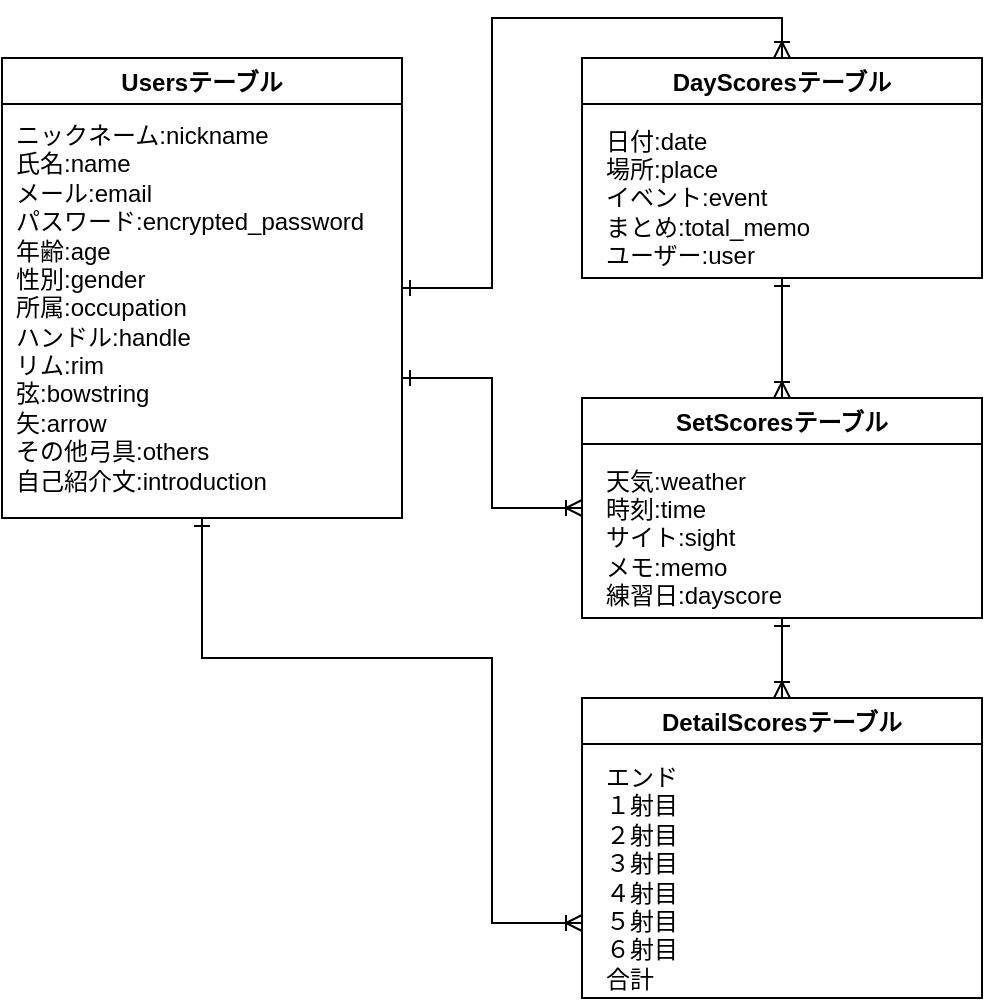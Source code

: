 <mxfile>
    <diagram id="OwgL1q6MllxL9iL4HJSt" name="ページ1">
        <mxGraphModel dx="728" dy="680" grid="1" gridSize="10" guides="1" tooltips="1" connect="1" arrows="1" fold="1" page="1" pageScale="1" pageWidth="827" pageHeight="1169" math="0" shadow="0">
            <root>
                <mxCell id="0"/>
                <mxCell id="1" parent="0"/>
                <mxCell id="12" value="" style="edgeStyle=orthogonalEdgeStyle;rounded=0;orthogonalLoop=1;jettySize=auto;html=1;entryX=0.5;entryY=0;entryDx=0;entryDy=0;endArrow=ERoneToMany;endFill=0;startArrow=ERone;startFill=0;" edge="1" parent="1" source="2" target="6">
                    <mxGeometry relative="1" as="geometry"/>
                </mxCell>
                <mxCell id="22" style="edgeStyle=orthogonalEdgeStyle;rounded=0;orthogonalLoop=1;jettySize=auto;html=1;entryX=0;entryY=0.5;entryDx=0;entryDy=0;startArrow=ERone;startFill=0;endArrow=ERoneToMany;endFill=0;" edge="1" parent="1" source="2" target="13">
                    <mxGeometry relative="1" as="geometry">
                        <Array as="points">
                            <mxPoint x="325" y="230"/>
                            <mxPoint x="325" y="295"/>
                        </Array>
                    </mxGeometry>
                </mxCell>
                <mxCell id="23" style="edgeStyle=orthogonalEdgeStyle;rounded=0;orthogonalLoop=1;jettySize=auto;html=1;entryX=0;entryY=0.75;entryDx=0;entryDy=0;startArrow=ERone;startFill=0;endArrow=ERoneToMany;endFill=0;" edge="1" parent="1" source="2" target="16">
                    <mxGeometry relative="1" as="geometry">
                        <Array as="points">
                            <mxPoint x="180" y="370"/>
                            <mxPoint x="325" y="370"/>
                            <mxPoint x="325" y="503"/>
                        </Array>
                    </mxGeometry>
                </mxCell>
                <mxCell id="2" value="Usersテーブル" style="swimlane;" vertex="1" parent="1">
                    <mxGeometry x="80" y="70" width="200" height="230" as="geometry"/>
                </mxCell>
                <mxCell id="4" value="ニックネーム:nickname&lt;br&gt;氏名:name&lt;br&gt;メール:email&lt;br&gt;パスワード:encrypted_password&lt;br&gt;年齢:age&lt;br&gt;性別:gender&lt;br&gt;所属:occupation&lt;br&gt;ハンドル:handle&lt;br&gt;リム:rim&lt;br&gt;弦:bowstring&lt;br&gt;矢:arrow&lt;br&gt;その他弓具:others&lt;br&gt;自己紹介文:introduction" style="text;html=1;align=left;verticalAlign=middle;resizable=0;points=[];autosize=1;strokeColor=none;" vertex="1" parent="2">
                    <mxGeometry x="5" y="30" width="190" height="190" as="geometry"/>
                </mxCell>
                <mxCell id="15" value="" style="edgeStyle=orthogonalEdgeStyle;rounded=0;orthogonalLoop=1;jettySize=auto;html=1;startArrow=ERone;startFill=0;endArrow=ERoneToMany;endFill=0;" edge="1" parent="1" source="6" target="13">
                    <mxGeometry relative="1" as="geometry"/>
                </mxCell>
                <mxCell id="6" value="DayScoresテーブル" style="swimlane;" vertex="1" parent="1">
                    <mxGeometry x="370" y="70" width="200" height="110" as="geometry"/>
                </mxCell>
                <mxCell id="7" value="日付:date&lt;br&gt;場所:place&lt;br&gt;イベント:event&lt;br&gt;まとめ:total_memo&lt;br&gt;ユーザー:user" style="text;html=1;align=left;verticalAlign=middle;resizable=0;points=[];autosize=1;strokeColor=none;" vertex="1" parent="6">
                    <mxGeometry x="10" y="30" width="120" height="80" as="geometry"/>
                </mxCell>
                <mxCell id="21" style="edgeStyle=orthogonalEdgeStyle;rounded=0;orthogonalLoop=1;jettySize=auto;html=1;startArrow=ERone;startFill=0;endArrow=ERoneToMany;endFill=0;entryX=0.5;entryY=0;entryDx=0;entryDy=0;" edge="1" parent="1" source="13" target="16">
                    <mxGeometry relative="1" as="geometry">
                        <mxPoint x="480" y="410" as="targetPoint"/>
                    </mxGeometry>
                </mxCell>
                <mxCell id="13" value="SetScoresテーブル" style="swimlane;" vertex="1" parent="1">
                    <mxGeometry x="370" y="240" width="200" height="110" as="geometry"/>
                </mxCell>
                <mxCell id="14" value="天気:weather&lt;br&gt;時刻:time&lt;br&gt;サイト:sight&lt;br&gt;メモ:memo&lt;br&gt;練習日:dayscore" style="text;html=1;align=left;verticalAlign=middle;resizable=0;points=[];autosize=1;strokeColor=none;" vertex="1" parent="13">
                    <mxGeometry x="10" y="30" width="100" height="80" as="geometry"/>
                </mxCell>
                <mxCell id="16" value="DetailScoresテーブル" style="swimlane;startSize=23;" vertex="1" parent="1">
                    <mxGeometry x="370" y="390" width="200" height="150" as="geometry"/>
                </mxCell>
                <mxCell id="17" value="エンド&lt;br&gt;１射目&lt;br&gt;２射目&lt;br&gt;３射目&lt;br&gt;４射目&lt;br&gt;５射目&lt;br&gt;６射目&lt;br&gt;合計" style="text;html=1;align=left;verticalAlign=middle;resizable=0;points=[];autosize=1;strokeColor=none;" vertex="1" parent="16">
                    <mxGeometry x="10" y="30" width="50" height="120" as="geometry"/>
                </mxCell>
            </root>
        </mxGraphModel>
    </diagram>
</mxfile>